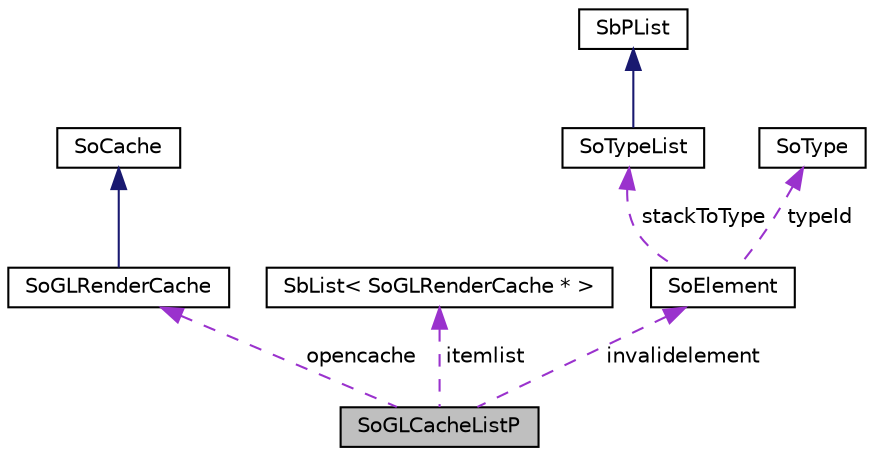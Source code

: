 digraph "SoGLCacheListP"
{
 // LATEX_PDF_SIZE
  edge [fontname="Helvetica",fontsize="10",labelfontname="Helvetica",labelfontsize="10"];
  node [fontname="Helvetica",fontsize="10",shape=record];
  Node1 [label="SoGLCacheListP",height=0.2,width=0.4,color="black", fillcolor="grey75", style="filled", fontcolor="black",tooltip=" "];
  Node2 -> Node1 [dir="back",color="darkorchid3",fontsize="10",style="dashed",label=" opencache" ,fontname="Helvetica"];
  Node2 [label="SoGLRenderCache",height=0.2,width=0.4,color="black", fillcolor="white", style="filled",URL="$classSoGLRenderCache.html",tooltip="The SoGLRenderCache class is used to cache OpenGL calls."];
  Node3 -> Node2 [dir="back",color="midnightblue",fontsize="10",style="solid",fontname="Helvetica"];
  Node3 [label="SoCache",height=0.2,width=0.4,color="black", fillcolor="white", style="filled",URL="$classSoCache.html",tooltip="The SoCache class is the superclass for all internal cache classes."];
  Node4 -> Node1 [dir="back",color="darkorchid3",fontsize="10",style="dashed",label=" itemlist" ,fontname="Helvetica"];
  Node4 [label="SbList\< SoGLRenderCache * \>",height=0.2,width=0.4,color="black", fillcolor="white", style="filled",URL="$classSbList.html",tooltip=" "];
  Node5 -> Node1 [dir="back",color="darkorchid3",fontsize="10",style="dashed",label=" invalidelement" ,fontname="Helvetica"];
  Node5 [label="SoElement",height=0.2,width=0.4,color="black", fillcolor="white", style="filled",URL="$classSoElement.html",tooltip="SoElement is the abstract base class for all elements."];
  Node6 -> Node5 [dir="back",color="darkorchid3",fontsize="10",style="dashed",label=" stackToType" ,fontname="Helvetica"];
  Node6 [label="SoTypeList",height=0.2,width=0.4,color="black", fillcolor="white", style="filled",URL="$classSoTypeList.html",tooltip="The SoTypeList class is a container class for arrays of SoType objects."];
  Node7 -> Node6 [dir="back",color="midnightblue",fontsize="10",style="solid",fontname="Helvetica"];
  Node7 [label="SbPList",height=0.2,width=0.4,color="black", fillcolor="white", style="filled",URL="$classSbPList.html",tooltip="The SbPList class is a container class for void pointers."];
  Node8 -> Node5 [dir="back",color="darkorchid3",fontsize="10",style="dashed",label=" typeId" ,fontname="Helvetica"];
  Node8 [label="SoType",height=0.2,width=0.4,color="black", fillcolor="white", style="filled",URL="$classSoType.html",tooltip="The SoType class is the basis for the runtime type system in Coin."];
}
